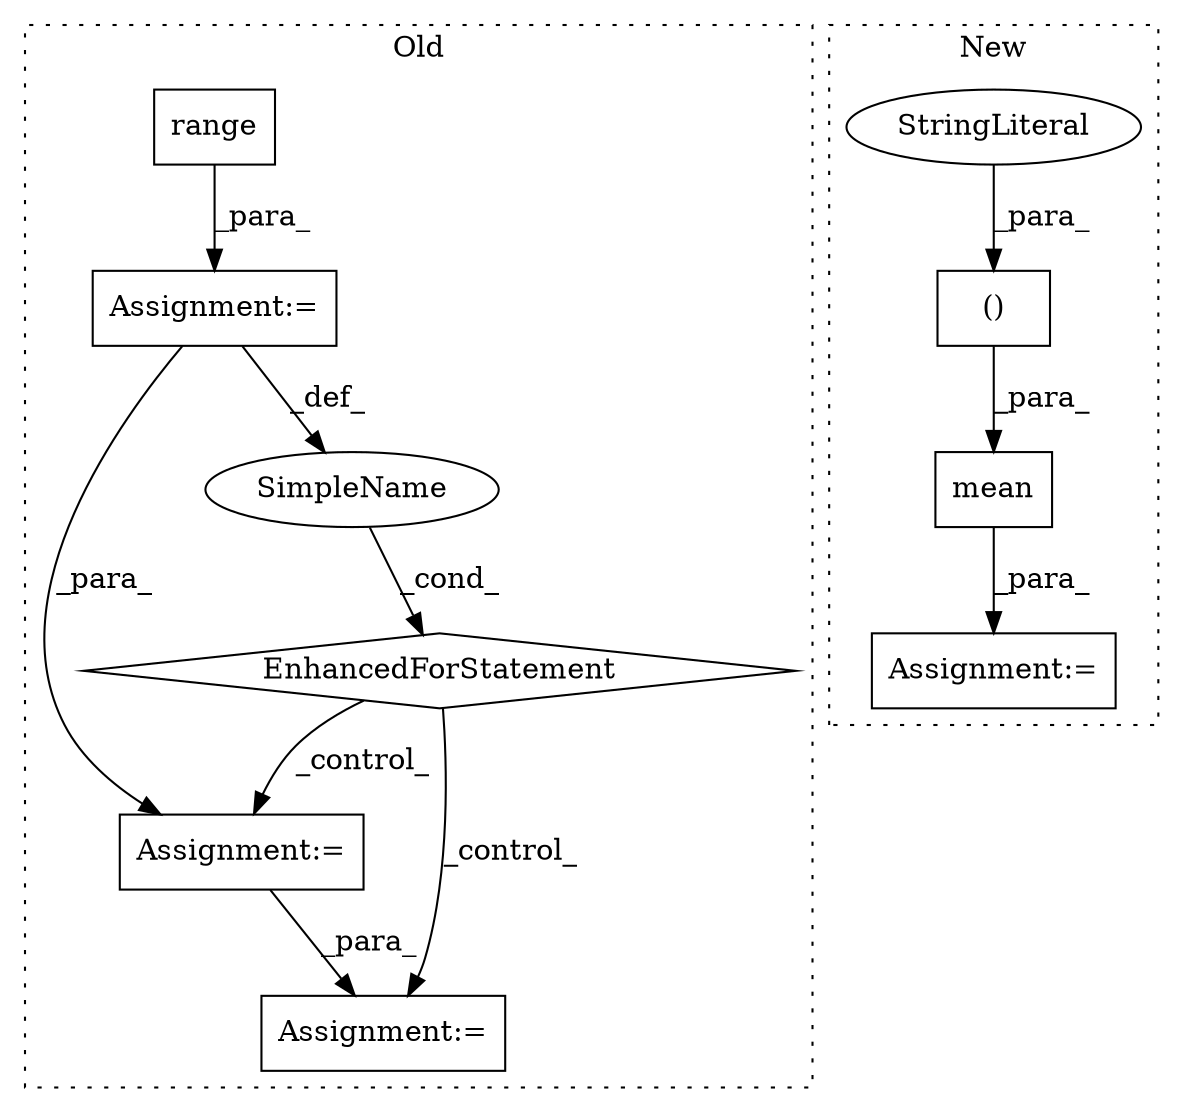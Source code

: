 digraph G {
subgraph cluster0 {
1 [label="range" a="32" s="22243,22264" l="6,1" shape="box"];
3 [label="Assignment:=" a="7" s="22174,22265" l="61,2" shape="box"];
4 [label="EnhancedForStatement" a="70" s="22174,22265" l="61,2" shape="diamond"];
5 [label="Assignment:=" a="7" s="22284" l="1" shape="box"];
6 [label="SimpleName" a="42" s="22239" l="1" shape="ellipse"];
10 [label="Assignment:=" a="7" s="22403" l="2" shape="box"];
label = "Old";
style="dotted";
}
subgraph cluster1 {
2 [label="mean" a="32" s="22077,22100" l="5,1" shape="box"];
7 [label="Assignment:=" a="7" s="22070" l="1" shape="box"];
8 [label="()" a="106" s="21939" l="120" shape="box"];
9 [label="StringLiteral" a="45" s="21939" l="16" shape="ellipse"];
label = "New";
style="dotted";
}
1 -> 3 [label="_para_"];
2 -> 7 [label="_para_"];
3 -> 6 [label="_def_"];
3 -> 5 [label="_para_"];
4 -> 10 [label="_control_"];
4 -> 5 [label="_control_"];
5 -> 10 [label="_para_"];
6 -> 4 [label="_cond_"];
8 -> 2 [label="_para_"];
9 -> 8 [label="_para_"];
}